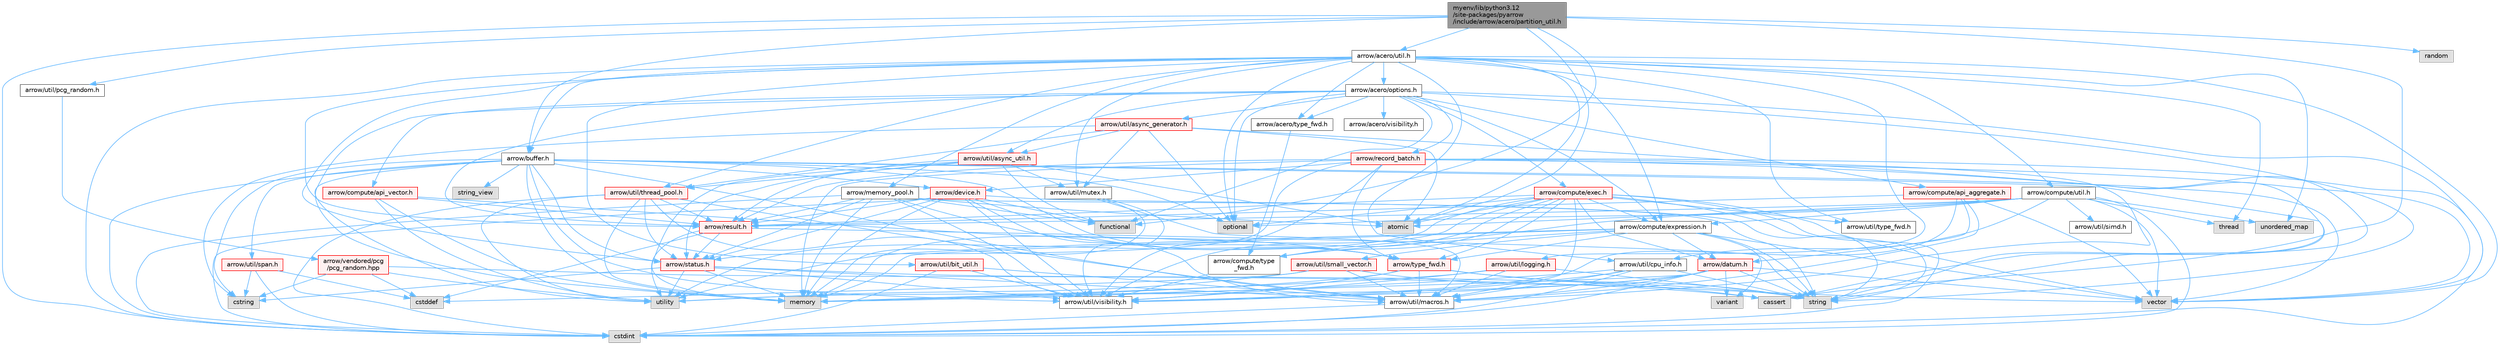 digraph "myenv/lib/python3.12/site-packages/pyarrow/include/arrow/acero/partition_util.h"
{
 // LATEX_PDF_SIZE
  bgcolor="transparent";
  edge [fontname=Helvetica,fontsize=10,labelfontname=Helvetica,labelfontsize=10];
  node [fontname=Helvetica,fontsize=10,shape=box,height=0.2,width=0.4];
  Node1 [id="Node000001",label="myenv/lib/python3.12\l/site-packages/pyarrow\l/include/arrow/acero/partition_util.h",height=0.2,width=0.4,color="gray40", fillcolor="grey60", style="filled", fontcolor="black",tooltip=" "];
  Node1 -> Node2 [id="edge1_Node000001_Node000002",color="steelblue1",style="solid",tooltip=" "];
  Node2 [id="Node000002",label="atomic",height=0.2,width=0.4,color="grey60", fillcolor="#E0E0E0", style="filled",tooltip=" "];
  Node1 -> Node3 [id="edge2_Node000001_Node000003",color="steelblue1",style="solid",tooltip=" "];
  Node3 [id="Node000003",label="cassert",height=0.2,width=0.4,color="grey60", fillcolor="#E0E0E0", style="filled",tooltip=" "];
  Node1 -> Node4 [id="edge3_Node000001_Node000004",color="steelblue1",style="solid",tooltip=" "];
  Node4 [id="Node000004",label="cstdint",height=0.2,width=0.4,color="grey60", fillcolor="#E0E0E0", style="filled",tooltip=" "];
  Node1 -> Node5 [id="edge4_Node000001_Node000005",color="steelblue1",style="solid",tooltip=" "];
  Node5 [id="Node000005",label="functional",height=0.2,width=0.4,color="grey60", fillcolor="#E0E0E0", style="filled",tooltip=" "];
  Node1 -> Node6 [id="edge5_Node000001_Node000006",color="steelblue1",style="solid",tooltip=" "];
  Node6 [id="Node000006",label="random",height=0.2,width=0.4,color="grey60", fillcolor="#E0E0E0", style="filled",tooltip=" "];
  Node1 -> Node7 [id="edge6_Node000001_Node000007",color="steelblue1",style="solid",tooltip=" "];
  Node7 [id="Node000007",label="arrow/acero/util.h",height=0.2,width=0.4,color="grey40", fillcolor="white", style="filled",URL="$acero_2util_8h.html",tooltip=" "];
  Node7 -> Node2 [id="edge7_Node000007_Node000002",color="steelblue1",style="solid",tooltip=" "];
  Node7 -> Node4 [id="edge8_Node000007_Node000004",color="steelblue1",style="solid",tooltip=" "];
  Node7 -> Node8 [id="edge9_Node000007_Node000008",color="steelblue1",style="solid",tooltip=" "];
  Node8 [id="Node000008",label="optional",height=0.2,width=0.4,color="grey60", fillcolor="#E0E0E0", style="filled",tooltip=" "];
  Node7 -> Node9 [id="edge10_Node000007_Node000009",color="steelblue1",style="solid",tooltip=" "];
  Node9 [id="Node000009",label="thread",height=0.2,width=0.4,color="grey60", fillcolor="#E0E0E0", style="filled",tooltip=" "];
  Node7 -> Node10 [id="edge11_Node000007_Node000010",color="steelblue1",style="solid",tooltip=" "];
  Node10 [id="Node000010",label="unordered_map",height=0.2,width=0.4,color="grey60", fillcolor="#E0E0E0", style="filled",tooltip=" "];
  Node7 -> Node11 [id="edge12_Node000007_Node000011",color="steelblue1",style="solid",tooltip=" "];
  Node11 [id="Node000011",label="vector",height=0.2,width=0.4,color="grey60", fillcolor="#E0E0E0", style="filled",tooltip=" "];
  Node7 -> Node12 [id="edge13_Node000007_Node000012",color="steelblue1",style="solid",tooltip=" "];
  Node12 [id="Node000012",label="arrow/acero/options.h",height=0.2,width=0.4,color="grey40", fillcolor="white", style="filled",URL="$acero_2options_8h.html",tooltip=" "];
  Node12 -> Node5 [id="edge14_Node000012_Node000005",color="steelblue1",style="solid",tooltip=" "];
  Node12 -> Node13 [id="edge15_Node000012_Node000013",color="steelblue1",style="solid",tooltip=" "];
  Node13 [id="Node000013",label="memory",height=0.2,width=0.4,color="grey60", fillcolor="#E0E0E0", style="filled",tooltip=" "];
  Node12 -> Node8 [id="edge16_Node000012_Node000008",color="steelblue1",style="solid",tooltip=" "];
  Node12 -> Node14 [id="edge17_Node000012_Node000014",color="steelblue1",style="solid",tooltip=" "];
  Node14 [id="Node000014",label="string",height=0.2,width=0.4,color="grey60", fillcolor="#E0E0E0", style="filled",tooltip=" "];
  Node12 -> Node11 [id="edge18_Node000012_Node000011",color="steelblue1",style="solid",tooltip=" "];
  Node12 -> Node15 [id="edge19_Node000012_Node000015",color="steelblue1",style="solid",tooltip=" "];
  Node15 [id="Node000015",label="arrow/acero/type_fwd.h",height=0.2,width=0.4,color="grey40", fillcolor="white", style="filled",URL="$arrow_2acero_2type__fwd_8h.html",tooltip=" "];
  Node15 -> Node16 [id="edge20_Node000015_Node000016",color="steelblue1",style="solid",tooltip=" "];
  Node16 [id="Node000016",label="arrow/compute/type\l_fwd.h",height=0.2,width=0.4,color="grey40", fillcolor="white", style="filled",URL="$arrow_2compute_2type__fwd_8h.html",tooltip=" "];
  Node16 -> Node17 [id="edge21_Node000016_Node000017",color="steelblue1",style="solid",tooltip=" "];
  Node17 [id="Node000017",label="arrow/util/visibility.h",height=0.2,width=0.4,color="grey40", fillcolor="white", style="filled",URL="$include_2arrow_2util_2visibility_8h.html",tooltip=" "];
  Node12 -> Node18 [id="edge22_Node000012_Node000018",color="steelblue1",style="solid",tooltip=" "];
  Node18 [id="Node000018",label="arrow/acero/visibility.h",height=0.2,width=0.4,color="grey40", fillcolor="white", style="filled",URL="$include_2arrow_2acero_2visibility_8h.html",tooltip=" "];
  Node12 -> Node19 [id="edge23_Node000012_Node000019",color="steelblue1",style="solid",tooltip=" "];
  Node19 [id="Node000019",label="arrow/compute/api_aggregate.h",height=0.2,width=0.4,color="red", fillcolor="#FFF0F0", style="filled",URL="$api__aggregate_8h.html",tooltip=" "];
  Node19 -> Node11 [id="edge24_Node000019_Node000011",color="steelblue1",style="solid",tooltip=" "];
  Node19 -> Node37 [id="edge25_Node000019_Node000037",color="steelblue1",style="solid",tooltip=" "];
  Node37 [id="Node000037",label="arrow/datum.h",height=0.2,width=0.4,color="red", fillcolor="#FFF0F0", style="filled",URL="$datum_8h.html",tooltip=" "];
  Node37 -> Node4 [id="edge26_Node000037_Node000004",color="steelblue1",style="solid",tooltip=" "];
  Node37 -> Node13 [id="edge27_Node000037_Node000013",color="steelblue1",style="solid",tooltip=" "];
  Node37 -> Node14 [id="edge28_Node000037_Node000014",color="steelblue1",style="solid",tooltip=" "];
  Node37 -> Node25 [id="edge29_Node000037_Node000025",color="steelblue1",style="solid",tooltip=" "];
  Node25 [id="Node000025",label="utility",height=0.2,width=0.4,color="grey60", fillcolor="#E0E0E0", style="filled",tooltip=" "];
  Node37 -> Node38 [id="edge30_Node000037_Node000038",color="steelblue1",style="solid",tooltip=" "];
  Node38 [id="Node000038",label="variant",height=0.2,width=0.4,color="grey60", fillcolor="#E0E0E0", style="filled",tooltip=" "];
  Node37 -> Node11 [id="edge31_Node000037_Node000011",color="steelblue1",style="solid",tooltip=" "];
  Node37 -> Node30 [id="edge32_Node000037_Node000030",color="steelblue1",style="solid",tooltip=" "];
  Node30 [id="Node000030",label="arrow/util/macros.h",height=0.2,width=0.4,color="grey40", fillcolor="white", style="filled",URL="$macros_8h.html",tooltip=" "];
  Node30 -> Node4 [id="edge33_Node000030_Node000004",color="steelblue1",style="solid",tooltip=" "];
  Node37 -> Node17 [id="edge34_Node000037_Node000017",color="steelblue1",style="solid",tooltip=" "];
  Node19 -> Node21 [id="edge35_Node000019_Node000021",color="steelblue1",style="solid",tooltip=" "];
  Node21 [id="Node000021",label="arrow/result.h",height=0.2,width=0.4,color="red", fillcolor="#FFF0F0", style="filled",URL="$result_8h.html",tooltip=" "];
  Node21 -> Node22 [id="edge36_Node000021_Node000022",color="steelblue1",style="solid",tooltip=" "];
  Node22 [id="Node000022",label="cstddef",height=0.2,width=0.4,color="grey60", fillcolor="#E0E0E0", style="filled",tooltip=" "];
  Node21 -> Node14 [id="edge37_Node000021_Node000014",color="steelblue1",style="solid",tooltip=" "];
  Node21 -> Node25 [id="edge38_Node000021_Node000025",color="steelblue1",style="solid",tooltip=" "];
  Node21 -> Node26 [id="edge39_Node000021_Node000026",color="steelblue1",style="solid",tooltip=" "];
  Node26 [id="Node000026",label="arrow/status.h",height=0.2,width=0.4,color="red", fillcolor="#FFF0F0", style="filled",URL="$status_8h.html",tooltip=" "];
  Node26 -> Node27 [id="edge40_Node000026_Node000027",color="steelblue1",style="solid",tooltip=" "];
  Node27 [id="Node000027",label="cstring",height=0.2,width=0.4,color="grey60", fillcolor="#E0E0E0", style="filled",tooltip=" "];
  Node26 -> Node13 [id="edge41_Node000026_Node000013",color="steelblue1",style="solid",tooltip=" "];
  Node26 -> Node14 [id="edge42_Node000026_Node000014",color="steelblue1",style="solid",tooltip=" "];
  Node26 -> Node25 [id="edge43_Node000026_Node000025",color="steelblue1",style="solid",tooltip=" "];
  Node26 -> Node30 [id="edge44_Node000026_Node000030",color="steelblue1",style="solid",tooltip=" "];
  Node26 -> Node17 [id="edge45_Node000026_Node000017",color="steelblue1",style="solid",tooltip=" "];
  Node19 -> Node30 [id="edge46_Node000019_Node000030",color="steelblue1",style="solid",tooltip=" "];
  Node19 -> Node17 [id="edge47_Node000019_Node000017",color="steelblue1",style="solid",tooltip=" "];
  Node12 -> Node69 [id="edge48_Node000012_Node000069",color="steelblue1",style="solid",tooltip=" "];
  Node69 [id="Node000069",label="arrow/compute/api_vector.h",height=0.2,width=0.4,color="red", fillcolor="#FFF0F0", style="filled",URL="$api__vector_8h.html",tooltip=" "];
  Node69 -> Node13 [id="edge49_Node000069_Node000013",color="steelblue1",style="solid",tooltip=" "];
  Node69 -> Node25 [id="edge50_Node000069_Node000025",color="steelblue1",style="solid",tooltip=" "];
  Node69 -> Node21 [id="edge51_Node000069_Node000021",color="steelblue1",style="solid",tooltip=" "];
  Node69 -> Node35 [id="edge52_Node000069_Node000035",color="steelblue1",style="solid",tooltip=" "];
  Node35 [id="Node000035",label="arrow/type_fwd.h",height=0.2,width=0.4,color="red", fillcolor="#FFF0F0", style="filled",URL="$arrow_2type__fwd_8h.html",tooltip=" "];
  Node35 -> Node13 [id="edge53_Node000035_Node000013",color="steelblue1",style="solid",tooltip=" "];
  Node35 -> Node14 [id="edge54_Node000035_Node000014",color="steelblue1",style="solid",tooltip=" "];
  Node35 -> Node11 [id="edge55_Node000035_Node000011",color="steelblue1",style="solid",tooltip=" "];
  Node35 -> Node30 [id="edge56_Node000035_Node000030",color="steelblue1",style="solid",tooltip=" "];
  Node35 -> Node17 [id="edge57_Node000035_Node000017",color="steelblue1",style="solid",tooltip=" "];
  Node12 -> Node71 [id="edge58_Node000012_Node000071",color="steelblue1",style="solid",tooltip=" "];
  Node71 [id="Node000071",label="arrow/compute/exec.h",height=0.2,width=0.4,color="red", fillcolor="#FFF0F0", style="filled",URL="$exec_8h.html",tooltip=" "];
  Node71 -> Node2 [id="edge59_Node000071_Node000002",color="steelblue1",style="solid",tooltip=" "];
  Node71 -> Node4 [id="edge60_Node000071_Node000004",color="steelblue1",style="solid",tooltip=" "];
  Node71 -> Node13 [id="edge61_Node000071_Node000013",color="steelblue1",style="solid",tooltip=" "];
  Node71 -> Node8 [id="edge62_Node000071_Node000008",color="steelblue1",style="solid",tooltip=" "];
  Node71 -> Node14 [id="edge63_Node000071_Node000014",color="steelblue1",style="solid",tooltip=" "];
  Node71 -> Node25 [id="edge64_Node000071_Node000025",color="steelblue1",style="solid",tooltip=" "];
  Node71 -> Node11 [id="edge65_Node000071_Node000011",color="steelblue1",style="solid",tooltip=" "];
  Node71 -> Node72 [id="edge66_Node000071_Node000072",color="steelblue1",style="solid",tooltip=" "];
  Node72 [id="Node000072",label="arrow/compute/expression.h",height=0.2,width=0.4,color="grey40", fillcolor="white", style="filled",URL="$expression_8h.html",tooltip=" "];
  Node72 -> Node13 [id="edge67_Node000072_Node000013",color="steelblue1",style="solid",tooltip=" "];
  Node72 -> Node14 [id="edge68_Node000072_Node000014",color="steelblue1",style="solid",tooltip=" "];
  Node72 -> Node25 [id="edge69_Node000072_Node000025",color="steelblue1",style="solid",tooltip=" "];
  Node72 -> Node38 [id="edge70_Node000072_Node000038",color="steelblue1",style="solid",tooltip=" "];
  Node72 -> Node11 [id="edge71_Node000072_Node000011",color="steelblue1",style="solid",tooltip=" "];
  Node72 -> Node16 [id="edge72_Node000072_Node000016",color="steelblue1",style="solid",tooltip=" "];
  Node72 -> Node37 [id="edge73_Node000072_Node000037",color="steelblue1",style="solid",tooltip=" "];
  Node72 -> Node35 [id="edge74_Node000072_Node000035",color="steelblue1",style="solid",tooltip=" "];
  Node72 -> Node73 [id="edge75_Node000072_Node000073",color="steelblue1",style="solid",tooltip=" "];
  Node73 [id="Node000073",label="arrow/util/small_vector.h",height=0.2,width=0.4,color="red", fillcolor="#FFF0F0", style="filled",URL="$small__vector_8h.html",tooltip=" "];
  Node73 -> Node3 [id="edge76_Node000073_Node000003",color="steelblue1",style="solid",tooltip=" "];
  Node73 -> Node22 [id="edge77_Node000073_Node000022",color="steelblue1",style="solid",tooltip=" "];
  Node73 -> Node25 [id="edge78_Node000073_Node000025",color="steelblue1",style="solid",tooltip=" "];
  Node73 -> Node30 [id="edge79_Node000073_Node000030",color="steelblue1",style="solid",tooltip=" "];
  Node71 -> Node16 [id="edge80_Node000071_Node000016",color="steelblue1",style="solid",tooltip=" "];
  Node71 -> Node37 [id="edge81_Node000071_Node000037",color="steelblue1",style="solid",tooltip=" "];
  Node71 -> Node21 [id="edge82_Node000071_Node000021",color="steelblue1",style="solid",tooltip=" "];
  Node71 -> Node35 [id="edge83_Node000071_Node000035",color="steelblue1",style="solid",tooltip=" "];
  Node71 -> Node30 [id="edge84_Node000071_Node000030",color="steelblue1",style="solid",tooltip=" "];
  Node71 -> Node75 [id="edge85_Node000071_Node000075",color="steelblue1",style="solid",tooltip=" "];
  Node75 [id="Node000075",label="arrow/util/type_fwd.h",height=0.2,width=0.4,color="grey40", fillcolor="white", style="filled",URL="$arrow_2util_2type__fwd_8h.html",tooltip=" "];
  Node71 -> Node17 [id="edge86_Node000071_Node000017",color="steelblue1",style="solid",tooltip=" "];
  Node12 -> Node72 [id="edge87_Node000012_Node000072",color="steelblue1",style="solid",tooltip=" "];
  Node12 -> Node76 [id="edge88_Node000012_Node000076",color="steelblue1",style="solid",tooltip=" "];
  Node76 [id="Node000076",label="arrow/record_batch.h",height=0.2,width=0.4,color="red", fillcolor="#FFF0F0", style="filled",URL="$record__batch_8h.html",tooltip=" "];
  Node76 -> Node4 [id="edge89_Node000076_Node000004",color="steelblue1",style="solid",tooltip=" "];
  Node76 -> Node13 [id="edge90_Node000076_Node000013",color="steelblue1",style="solid",tooltip=" "];
  Node76 -> Node14 [id="edge91_Node000076_Node000014",color="steelblue1",style="solid",tooltip=" "];
  Node76 -> Node11 [id="edge92_Node000076_Node000011",color="steelblue1",style="solid",tooltip=" "];
  Node76 -> Node43 [id="edge93_Node000076_Node000043",color="steelblue1",style="solid",tooltip=" "];
  Node43 [id="Node000043",label="arrow/device.h",height=0.2,width=0.4,color="red", fillcolor="#FFF0F0", style="filled",URL="$device_8h.html",tooltip=" "];
  Node43 -> Node4 [id="edge94_Node000043_Node000004",color="steelblue1",style="solid",tooltip=" "];
  Node43 -> Node5 [id="edge95_Node000043_Node000005",color="steelblue1",style="solid",tooltip=" "];
  Node43 -> Node13 [id="edge96_Node000043_Node000013",color="steelblue1",style="solid",tooltip=" "];
  Node43 -> Node14 [id="edge97_Node000043_Node000014",color="steelblue1",style="solid",tooltip=" "];
  Node43 -> Node21 [id="edge98_Node000043_Node000021",color="steelblue1",style="solid",tooltip=" "];
  Node43 -> Node26 [id="edge99_Node000043_Node000026",color="steelblue1",style="solid",tooltip=" "];
  Node43 -> Node35 [id="edge100_Node000043_Node000035",color="steelblue1",style="solid",tooltip=" "];
  Node43 -> Node30 [id="edge101_Node000043_Node000030",color="steelblue1",style="solid",tooltip=" "];
  Node43 -> Node17 [id="edge102_Node000043_Node000017",color="steelblue1",style="solid",tooltip=" "];
  Node76 -> Node21 [id="edge103_Node000076_Node000021",color="steelblue1",style="solid",tooltip=" "];
  Node76 -> Node26 [id="edge104_Node000076_Node000026",color="steelblue1",style="solid",tooltip=" "];
  Node76 -> Node35 [id="edge105_Node000076_Node000035",color="steelblue1",style="solid",tooltip=" "];
  Node76 -> Node30 [id="edge106_Node000076_Node000030",color="steelblue1",style="solid",tooltip=" "];
  Node76 -> Node17 [id="edge107_Node000076_Node000017",color="steelblue1",style="solid",tooltip=" "];
  Node12 -> Node21 [id="edge108_Node000012_Node000021",color="steelblue1",style="solid",tooltip=" "];
  Node12 -> Node80 [id="edge109_Node000012_Node000080",color="steelblue1",style="solid",tooltip=" "];
  Node80 [id="Node000080",label="arrow/util/async_generator.h",height=0.2,width=0.4,color="red", fillcolor="#FFF0F0", style="filled",URL="$async__generator_8h.html",tooltip=" "];
  Node80 -> Node2 [id="edge110_Node000080_Node000002",color="steelblue1",style="solid",tooltip=" "];
  Node80 -> Node3 [id="edge111_Node000080_Node000003",color="steelblue1",style="solid",tooltip=" "];
  Node80 -> Node27 [id="edge112_Node000080_Node000027",color="steelblue1",style="solid",tooltip=" "];
  Node80 -> Node8 [id="edge113_Node000080_Node000008",color="steelblue1",style="solid",tooltip=" "];
  Node80 -> Node84 [id="edge114_Node000080_Node000084",color="steelblue1",style="solid",tooltip=" "];
  Node84 [id="Node000084",label="arrow/util/async_util.h",height=0.2,width=0.4,color="red", fillcolor="#FFF0F0", style="filled",URL="$async__util_8h.html",tooltip=" "];
  Node84 -> Node2 [id="edge115_Node000084_Node000002",color="steelblue1",style="solid",tooltip=" "];
  Node84 -> Node5 [id="edge116_Node000084_Node000005",color="steelblue1",style="solid",tooltip=" "];
  Node84 -> Node13 [id="edge117_Node000084_Node000013",color="steelblue1",style="solid",tooltip=" "];
  Node84 -> Node21 [id="edge118_Node000084_Node000021",color="steelblue1",style="solid",tooltip=" "];
  Node84 -> Node26 [id="edge119_Node000084_Node000026",color="steelblue1",style="solid",tooltip=" "];
  Node84 -> Node91 [id="edge120_Node000084_Node000091",color="steelblue1",style="solid",tooltip=" "];
  Node91 [id="Node000091",label="arrow/util/mutex.h",height=0.2,width=0.4,color="grey40", fillcolor="white", style="filled",URL="$mutex_8h.html",tooltip=" "];
  Node91 -> Node13 [id="edge121_Node000091_Node000013",color="steelblue1",style="solid",tooltip=" "];
  Node91 -> Node30 [id="edge122_Node000091_Node000030",color="steelblue1",style="solid",tooltip=" "];
  Node91 -> Node17 [id="edge123_Node000091_Node000017",color="steelblue1",style="solid",tooltip=" "];
  Node84 -> Node92 [id="edge124_Node000084_Node000092",color="steelblue1",style="solid",tooltip=" "];
  Node92 [id="Node000092",label="arrow/util/thread_pool.h",height=0.2,width=0.4,color="red", fillcolor="#FFF0F0", style="filled",URL="$thread__pool_8h.html",tooltip=" "];
  Node92 -> Node4 [id="edge125_Node000092_Node000004",color="steelblue1",style="solid",tooltip=" "];
  Node92 -> Node13 [id="edge126_Node000092_Node000013",color="steelblue1",style="solid",tooltip=" "];
  Node92 -> Node25 [id="edge127_Node000092_Node000025",color="steelblue1",style="solid",tooltip=" "];
  Node92 -> Node21 [id="edge128_Node000092_Node000021",color="steelblue1",style="solid",tooltip=" "];
  Node92 -> Node26 [id="edge129_Node000092_Node000026",color="steelblue1",style="solid",tooltip=" "];
  Node92 -> Node30 [id="edge130_Node000092_Node000030",color="steelblue1",style="solid",tooltip=" "];
  Node92 -> Node17 [id="edge131_Node000092_Node000017",color="steelblue1",style="solid",tooltip=" "];
  Node80 -> Node91 [id="edge132_Node000080_Node000091",color="steelblue1",style="solid",tooltip=" "];
  Node80 -> Node92 [id="edge133_Node000080_Node000092",color="steelblue1",style="solid",tooltip=" "];
  Node12 -> Node84 [id="edge134_Node000012_Node000084",color="steelblue1",style="solid",tooltip=" "];
  Node7 -> Node15 [id="edge135_Node000007_Node000015",color="steelblue1",style="solid",tooltip=" "];
  Node7 -> Node41 [id="edge136_Node000007_Node000041",color="steelblue1",style="solid",tooltip=" "];
  Node41 [id="Node000041",label="arrow/buffer.h",height=0.2,width=0.4,color="grey40", fillcolor="white", style="filled",URL="$buffer_8h.html",tooltip=" "];
  Node41 -> Node4 [id="edge137_Node000041_Node000004",color="steelblue1",style="solid",tooltip=" "];
  Node41 -> Node27 [id="edge138_Node000041_Node000027",color="steelblue1",style="solid",tooltip=" "];
  Node41 -> Node13 [id="edge139_Node000041_Node000013",color="steelblue1",style="solid",tooltip=" "];
  Node41 -> Node8 [id="edge140_Node000041_Node000008",color="steelblue1",style="solid",tooltip=" "];
  Node41 -> Node14 [id="edge141_Node000041_Node000014",color="steelblue1",style="solid",tooltip=" "];
  Node41 -> Node42 [id="edge142_Node000041_Node000042",color="steelblue1",style="solid",tooltip=" "];
  Node42 [id="Node000042",label="string_view",height=0.2,width=0.4,color="grey60", fillcolor="#E0E0E0", style="filled",tooltip=" "];
  Node41 -> Node25 [id="edge143_Node000041_Node000025",color="steelblue1",style="solid",tooltip=" "];
  Node41 -> Node11 [id="edge144_Node000041_Node000011",color="steelblue1",style="solid",tooltip=" "];
  Node41 -> Node43 [id="edge145_Node000041_Node000043",color="steelblue1",style="solid",tooltip=" "];
  Node41 -> Node26 [id="edge146_Node000041_Node000026",color="steelblue1",style="solid",tooltip=" "];
  Node41 -> Node35 [id="edge147_Node000041_Node000035",color="steelblue1",style="solid",tooltip=" "];
  Node41 -> Node30 [id="edge148_Node000041_Node000030",color="steelblue1",style="solid",tooltip=" "];
  Node41 -> Node45 [id="edge149_Node000041_Node000045",color="steelblue1",style="solid",tooltip=" "];
  Node45 [id="Node000045",label="arrow/util/span.h",height=0.2,width=0.4,color="red", fillcolor="#FFF0F0", style="filled",URL="$span_8h.html",tooltip=" "];
  Node45 -> Node22 [id="edge150_Node000045_Node000022",color="steelblue1",style="solid",tooltip=" "];
  Node45 -> Node4 [id="edge151_Node000045_Node000004",color="steelblue1",style="solid",tooltip=" "];
  Node45 -> Node27 [id="edge152_Node000045_Node000027",color="steelblue1",style="solid",tooltip=" "];
  Node41 -> Node17 [id="edge153_Node000041_Node000017",color="steelblue1",style="solid",tooltip=" "];
  Node7 -> Node72 [id="edge154_Node000007_Node000072",color="steelblue1",style="solid",tooltip=" "];
  Node7 -> Node101 [id="edge155_Node000007_Node000101",color="steelblue1",style="solid",tooltip=" "];
  Node101 [id="Node000101",label="arrow/compute/util.h",height=0.2,width=0.4,color="grey40", fillcolor="white", style="filled",URL="$compute_2util_8h.html",tooltip=" "];
  Node101 -> Node2 [id="edge156_Node000101_Node000002",color="steelblue1",style="solid",tooltip=" "];
  Node101 -> Node4 [id="edge157_Node000101_Node000004",color="steelblue1",style="solid",tooltip=" "];
  Node101 -> Node8 [id="edge158_Node000101_Node000008",color="steelblue1",style="solid",tooltip=" "];
  Node101 -> Node9 [id="edge159_Node000101_Node000009",color="steelblue1",style="solid",tooltip=" "];
  Node101 -> Node10 [id="edge160_Node000101_Node000010",color="steelblue1",style="solid",tooltip=" "];
  Node101 -> Node11 [id="edge161_Node000101_Node000011",color="steelblue1",style="solid",tooltip=" "];
  Node101 -> Node72 [id="edge162_Node000101_Node000072",color="steelblue1",style="solid",tooltip=" "];
  Node101 -> Node16 [id="edge163_Node000101_Node000016",color="steelblue1",style="solid",tooltip=" "];
  Node101 -> Node21 [id="edge164_Node000101_Node000021",color="steelblue1",style="solid",tooltip=" "];
  Node101 -> Node102 [id="edge165_Node000101_Node000102",color="steelblue1",style="solid",tooltip=" "];
  Node102 [id="Node000102",label="arrow/util/cpu_info.h",height=0.2,width=0.4,color="grey40", fillcolor="white", style="filled",URL="$cpu__info_8h.html",tooltip=" "];
  Node102 -> Node4 [id="edge166_Node000102_Node000004",color="steelblue1",style="solid",tooltip=" "];
  Node102 -> Node13 [id="edge167_Node000102_Node000013",color="steelblue1",style="solid",tooltip=" "];
  Node102 -> Node14 [id="edge168_Node000102_Node000014",color="steelblue1",style="solid",tooltip=" "];
  Node102 -> Node30 [id="edge169_Node000102_Node000030",color="steelblue1",style="solid",tooltip=" "];
  Node102 -> Node17 [id="edge170_Node000102_Node000017",color="steelblue1",style="solid",tooltip=" "];
  Node101 -> Node103 [id="edge171_Node000101_Node000103",color="steelblue1",style="solid",tooltip=" "];
  Node103 [id="Node000103",label="arrow/util/simd.h",height=0.2,width=0.4,color="grey40", fillcolor="white", style="filled",URL="$simd_8h.html",tooltip=" "];
  Node7 -> Node104 [id="edge172_Node000007_Node000104",color="steelblue1",style="solid",tooltip=" "];
  Node104 [id="Node000104",label="arrow/memory_pool.h",height=0.2,width=0.4,color="grey40", fillcolor="white", style="filled",URL="$memory__pool_8h.html",tooltip=" "];
  Node104 -> Node2 [id="edge173_Node000104_Node000002",color="steelblue1",style="solid",tooltip=" "];
  Node104 -> Node4 [id="edge174_Node000104_Node000004",color="steelblue1",style="solid",tooltip=" "];
  Node104 -> Node5 [id="edge175_Node000104_Node000005",color="steelblue1",style="solid",tooltip=" "];
  Node104 -> Node13 [id="edge176_Node000104_Node000013",color="steelblue1",style="solid",tooltip=" "];
  Node104 -> Node14 [id="edge177_Node000104_Node000014",color="steelblue1",style="solid",tooltip=" "];
  Node104 -> Node21 [id="edge178_Node000104_Node000021",color="steelblue1",style="solid",tooltip=" "];
  Node104 -> Node26 [id="edge179_Node000104_Node000026",color="steelblue1",style="solid",tooltip=" "];
  Node104 -> Node35 [id="edge180_Node000104_Node000035",color="steelblue1",style="solid",tooltip=" "];
  Node104 -> Node17 [id="edge181_Node000104_Node000017",color="steelblue1",style="solid",tooltip=" "];
  Node7 -> Node21 [id="edge182_Node000007_Node000021",color="steelblue1",style="solid",tooltip=" "];
  Node7 -> Node26 [id="edge183_Node000007_Node000026",color="steelblue1",style="solid",tooltip=" "];
  Node7 -> Node56 [id="edge184_Node000007_Node000056",color="steelblue1",style="solid",tooltip=" "];
  Node56 [id="Node000056",label="arrow/util/bit_util.h",height=0.2,width=0.4,color="red", fillcolor="#FFF0F0", style="filled",URL="$bit__util_8h.html",tooltip=" "];
  Node56 -> Node4 [id="edge185_Node000056_Node000004",color="steelblue1",style="solid",tooltip=" "];
  Node56 -> Node30 [id="edge186_Node000056_Node000030",color="steelblue1",style="solid",tooltip=" "];
  Node56 -> Node17 [id="edge187_Node000056_Node000017",color="steelblue1",style="solid",tooltip=" "];
  Node7 -> Node102 [id="edge188_Node000007_Node000102",color="steelblue1",style="solid",tooltip=" "];
  Node7 -> Node105 [id="edge189_Node000007_Node000105",color="steelblue1",style="solid",tooltip=" "];
  Node105 [id="Node000105",label="arrow/util/logging.h",height=0.2,width=0.4,color="red", fillcolor="#FFF0F0", style="filled",URL="$logging_8h.html",tooltip=" "];
  Node105 -> Node13 [id="edge190_Node000105_Node000013",color="steelblue1",style="solid",tooltip=" "];
  Node105 -> Node14 [id="edge191_Node000105_Node000014",color="steelblue1",style="solid",tooltip=" "];
  Node105 -> Node30 [id="edge192_Node000105_Node000030",color="steelblue1",style="solid",tooltip=" "];
  Node105 -> Node17 [id="edge193_Node000105_Node000017",color="steelblue1",style="solid",tooltip=" "];
  Node7 -> Node91 [id="edge194_Node000007_Node000091",color="steelblue1",style="solid",tooltip=" "];
  Node7 -> Node92 [id="edge195_Node000007_Node000092",color="steelblue1",style="solid",tooltip=" "];
  Node7 -> Node75 [id="edge196_Node000007_Node000075",color="steelblue1",style="solid",tooltip=" "];
  Node1 -> Node41 [id="edge197_Node000001_Node000041",color="steelblue1",style="solid",tooltip=" "];
  Node1 -> Node106 [id="edge198_Node000001_Node000106",color="steelblue1",style="solid",tooltip=" "];
  Node106 [id="Node000106",label="arrow/util/pcg_random.h",height=0.2,width=0.4,color="grey40", fillcolor="white", style="filled",URL="$pcg__random_8h.html",tooltip=" "];
  Node106 -> Node107 [id="edge199_Node000106_Node000107",color="steelblue1",style="solid",tooltip=" "];
  Node107 [id="Node000107",label="arrow/vendored/pcg\l/pcg_random.hpp",height=0.2,width=0.4,color="red", fillcolor="#FFF0F0", style="filled",URL="$pcg__random_8hpp.html",tooltip=" "];
  Node107 -> Node22 [id="edge200_Node000107_Node000022",color="steelblue1",style="solid",tooltip=" "];
  Node107 -> Node27 [id="edge201_Node000107_Node000027",color="steelblue1",style="solid",tooltip=" "];
  Node107 -> Node3 [id="edge202_Node000107_Node000003",color="steelblue1",style="solid",tooltip=" "];
  Node107 -> Node25 [id="edge203_Node000107_Node000025",color="steelblue1",style="solid",tooltip=" "];
}
